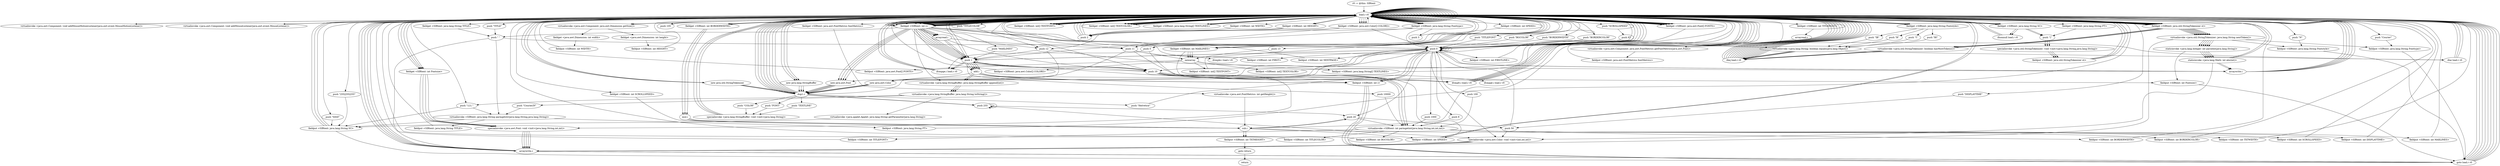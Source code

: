 digraph "" {
    "r0 := @this: SIRtext"
    "load.r r0"
    "r0 := @this: SIRtext"->"load.r r0";
    "load.r r0"->"load.r r0";
    "virtualinvoke <java.awt.Component: void addMouseMotionListener(java.awt.event.MouseMotionListener)>"
    "load.r r0"->"virtualinvoke <java.awt.Component: void addMouseMotionListener(java.awt.event.MouseMotionListener)>";
    "virtualinvoke <java.awt.Component: void addMouseMotionListener(java.awt.event.MouseMotionListener)>"->"load.r r0";
    "load.r r0"->"load.r r0";
    "virtualinvoke <java.awt.Component: void addMouseListener(java.awt.event.MouseListener)>"
    "load.r r0"->"virtualinvoke <java.awt.Component: void addMouseListener(java.awt.event.MouseListener)>";
    "virtualinvoke <java.awt.Component: void addMouseListener(java.awt.event.MouseListener)>"->"load.r r0";
    "push 0"
    "load.r r0"->"push 0";
    "fieldput <SIRtext: int FIRST>"
    "push 0"->"fieldput <SIRtext: int FIRST>";
    "fieldput <SIRtext: int FIRST>"->"load.r r0";
    "load.r r0"->"push 0";
    "fieldput <SIRtext: int NEXTPAGE>"
    "push 0"->"fieldput <SIRtext: int NEXTPAGE>";
    "fieldput <SIRtext: int NEXTPAGE>"->"load.r r0";
    "load.r r0"->"load.r r0";
    "virtualinvoke <java.awt.Component: java.awt.Dimension getSize()>"
    "load.r r0"->"virtualinvoke <java.awt.Component: java.awt.Dimension getSize()>";
    "fieldget <java.awt.Dimension: int width>"
    "virtualinvoke <java.awt.Component: java.awt.Dimension getSize()>"->"fieldget <java.awt.Dimension: int width>";
    "fieldput <SIRtext: int WIDTH>"
    "fieldget <java.awt.Dimension: int width>"->"fieldput <SIRtext: int WIDTH>";
    "fieldput <SIRtext: int WIDTH>"->"load.r r0";
    "load.r r0"->"load.r r0";
    "load.r r0"->"virtualinvoke <java.awt.Component: java.awt.Dimension getSize()>";
    "fieldget <java.awt.Dimension: int height>"
    "virtualinvoke <java.awt.Component: java.awt.Dimension getSize()>"->"fieldget <java.awt.Dimension: int height>";
    "fieldput <SIRtext: int HEIGHT>"
    "fieldget <java.awt.Dimension: int height>"->"fieldput <SIRtext: int HEIGHT>";
    "fieldput <SIRtext: int HEIGHT>"->"load.r r0";
    "push 11"
    "load.r r0"->"push 11";
    "newarray"
    "push 11"->"newarray";
    "fieldput <SIRtext: java.awt.Font[] FONTS>"
    "newarray"->"fieldput <SIRtext: java.awt.Font[] FONTS>";
    "fieldput <SIRtext: java.awt.Font[] FONTS>"->"load.r r0";
    "push 1"
    "load.r r0"->"push 1";
    "fieldput <SIRtext: int i>"
    "push 1"->"fieldput <SIRtext: int i>";
    "goto load.r r0"
    "fieldput <SIRtext: int i>"->"goto load.r r0";
    "goto load.r r0"->"load.r r0";
    "fieldget <SIRtext: int i>"
    "load.r r0"->"fieldget <SIRtext: int i>";
    "fieldget <SIRtext: int i>"->"push 11";
    "ifcmplt.i load.r r0"
    "push 11"->"ifcmplt.i load.r r0";
    "ifcmplt.i load.r r0"->"load.r r0";
    "fieldget <SIRtext: java.awt.Font[] FONTS>"
    "load.r r0"->"fieldget <SIRtext: java.awt.Font[] FONTS>";
    "fieldget <SIRtext: java.awt.Font[] FONTS>"->"push 0";
    "new java.awt.Font"
    "push 0"->"new java.awt.Font";
    "dup1.r"
    "new java.awt.Font"->"dup1.r";
    "push \"Helvetica\""
    "dup1.r"->"push \"Helvetica\"";
    "push \"Helvetica\""->"push 0";
    "push 10"
    "push 0"->"push 10";
    "specialinvoke <java.awt.Font: void <init>(java.lang.String,int,int)>"
    "push 10"->"specialinvoke <java.awt.Font: void <init>(java.lang.String,int,int)>";
    "arraywrite.r"
    "specialinvoke <java.awt.Font: void <init>(java.lang.String,int,int)>"->"arraywrite.r";
    "arraywrite.r"->"load.r r0";
    "push 13"
    "load.r r0"->"push 13";
    "push 13"->"newarray";
    "fieldput <SIRtext: java.awt.Color[] COLORS>"
    "newarray"->"fieldput <SIRtext: java.awt.Color[] COLORS>";
    "fieldput <SIRtext: java.awt.Color[] COLORS>"->"load.r r0";
    "load.r r0"->"push 0";
    "push 0"->"fieldput <SIRtext: int i>";
    "fieldput <SIRtext: int i>"->"goto load.r r0";
    "goto load.r r0"->"load.r r0";
    "load.r r0"->"fieldget <SIRtext: int i>";
    "fieldget <SIRtext: int i>"->"push 10";
    "push 10"->"ifcmplt.i load.r r0";
    "ifcmplt.i load.r r0"->"load.r r0";
    "fieldget <SIRtext: java.awt.Color[] COLORS>"
    "load.r r0"->"fieldget <SIRtext: java.awt.Color[] COLORS>";
    "fieldget <SIRtext: java.awt.Color[] COLORS>"->"push 0";
    "new java.awt.Color"
    "push 0"->"new java.awt.Color";
    "new java.awt.Color"->"dup1.r";
    "push 255"
    "dup1.r"->"push 255";
    "push 255"->"push 255";
    "push 255"->"push 255";
    "specialinvoke <java.awt.Color: void <init>(int,int,int)>"
    "push 255"->"specialinvoke <java.awt.Color: void <init>(int,int,int)>";
    "specialinvoke <java.awt.Color: void <init>(int,int,int)>"->"arraywrite.r";
    "arraywrite.r"->"load.r r0";
    "load.r r0"->"fieldget <SIRtext: java.awt.Color[] COLORS>";
    "fieldget <SIRtext: java.awt.Color[] COLORS>"->"push 11";
    "push 11"->"new java.awt.Color";
    "new java.awt.Color"->"dup1.r";
    "dup1.r"->"push 255";
    "push 20"
    "push 255"->"push 20";
    "push 50"
    "push 20"->"push 50";
    "push 50"->"specialinvoke <java.awt.Color: void <init>(int,int,int)>";
    "specialinvoke <java.awt.Color: void <init>(int,int,int)>"->"arraywrite.r";
    "arraywrite.r"->"load.r r0";
    "load.r r0"->"fieldget <SIRtext: java.awt.Color[] COLORS>";
    "push 12"
    "fieldget <SIRtext: java.awt.Color[] COLORS>"->"push 12";
    "push 12"->"new java.awt.Color";
    "new java.awt.Color"->"dup1.r";
    "dup1.r"->"push 0";
    "push 0"->"push 0";
    "push 0"->"push 0";
    "push 0"->"specialinvoke <java.awt.Color: void <init>(int,int,int)>";
    "specialinvoke <java.awt.Color: void <init>(int,int,int)>"->"arraywrite.r";
    "arraywrite.r"->"load.r r0";
    "load.r r0"->"load.r r0";
    "push \"TITLE\""
    "load.r r0"->"push \"TITLE\"";
    "push \" \""
    "push \"TITLE\""->"push \" \"";
    "virtualinvoke <SIRtext: java.lang.String parmgetstr(java.lang.String,java.lang.String)>"
    "push \" \""->"virtualinvoke <SIRtext: java.lang.String parmgetstr(java.lang.String,java.lang.String)>";
    "fieldput <SIRtext: java.lang.String TITLE>"
    "virtualinvoke <SIRtext: java.lang.String parmgetstr(java.lang.String,java.lang.String)>"->"fieldput <SIRtext: java.lang.String TITLE>";
    "fieldput <SIRtext: java.lang.String TITLE>"->"load.r r0";
    "load.r r0"->"load.r r0";
    "push \"TITLEFONT\""
    "load.r r0"->"push \"TITLEFONT\"";
    "push \"TITLEFONT\""->"push 0";
    "push 0"->"push 0";
    "push 9"
    "push 0"->"push 9";
    "virtualinvoke <SIRtext: int parmgetint(java.lang.String,int,int,int)>"
    "push 9"->"virtualinvoke <SIRtext: int parmgetint(java.lang.String,int,int,int)>";
    "fieldput <SIRtext: int TITLEFONT>"
    "virtualinvoke <SIRtext: int parmgetint(java.lang.String,int,int,int)>"->"fieldput <SIRtext: int TITLEFONT>";
    "fieldput <SIRtext: int TITLEFONT>"->"load.r r0";
    "load.r r0"->"load.r r0";
    "push \"TITLECOLOR\""
    "load.r r0"->"push \"TITLECOLOR\"";
    "push \"TITLECOLOR\""->"push 12";
    "push 12"->"push 1";
    "push 1"->"push 10";
    "push 10"->"virtualinvoke <SIRtext: int parmgetint(java.lang.String,int,int,int)>";
    "fieldput <SIRtext: int TITLECOLOR>"
    "virtualinvoke <SIRtext: int parmgetint(java.lang.String,int,int,int)>"->"fieldput <SIRtext: int TITLECOLOR>";
    "fieldput <SIRtext: int TITLECOLOR>"->"load.r r0";
    "load.r r0"->"load.r r0";
    "push \"BGCOLOR\""
    "load.r r0"->"push \"BGCOLOR\"";
    "push \"BGCOLOR\""->"push 0";
    "push 0"->"push 1";
    "push 1"->"push 10";
    "push 10"->"virtualinvoke <SIRtext: int parmgetint(java.lang.String,int,int,int)>";
    "fieldput <SIRtext: int BGCOLOR>"
    "virtualinvoke <SIRtext: int parmgetint(java.lang.String,int,int,int)>"->"fieldput <SIRtext: int BGCOLOR>";
    "fieldput <SIRtext: int BGCOLOR>"->"load.r r0";
    "load.r r0"->"load.r r0";
    "push \"BORDERWIDTH\""
    "load.r r0"->"push \"BORDERWIDTH\"";
    "push \"BORDERWIDTH\""->"push 0";
    "push 0"->"push 0";
    "push 0"->"push 20";
    "push 20"->"virtualinvoke <SIRtext: int parmgetint(java.lang.String,int,int,int)>";
    "fieldput <SIRtext: int BORDERWIDTH>"
    "virtualinvoke <SIRtext: int parmgetint(java.lang.String,int,int,int)>"->"fieldput <SIRtext: int BORDERWIDTH>";
    "fieldput <SIRtext: int BORDERWIDTH>"->"load.r r0";
    "load.r r0"->"load.r r0";
    "push \"BORDERCOLOR\""
    "load.r r0"->"push \"BORDERCOLOR\"";
    "push \"BORDERCOLOR\""->"push 0";
    "push 0"->"push 1";
    "push 1"->"push 10";
    "push 10"->"virtualinvoke <SIRtext: int parmgetint(java.lang.String,int,int,int)>";
    "fieldput <SIRtext: int BORDERCOLOR>"
    "virtualinvoke <SIRtext: int parmgetint(java.lang.String,int,int,int)>"->"fieldput <SIRtext: int BORDERCOLOR>";
    "fieldput <SIRtext: int BORDERCOLOR>"->"load.r r0";
    "load.r r0"->"load.r r0";
    "push \"SCROLLSPEED\""
    "load.r r0"->"push \"SCROLLSPEED\"";
    "push 97"
    "push \"SCROLLSPEED\""->"push 97";
    "push 97"->"push 0";
    "push 100"
    "push 0"->"push 100";
    "push 100"->"virtualinvoke <SIRtext: int parmgetint(java.lang.String,int,int,int)>";
    "fieldput <SIRtext: int SCROLLSPEED>"
    "virtualinvoke <SIRtext: int parmgetint(java.lang.String,int,int,int)>"->"fieldput <SIRtext: int SCROLLSPEED>";
    "fieldput <SIRtext: int SCROLLSPEED>"->"load.r r0";
    "load.r r0"->"load.r r0";
    "push \"DISPLAYTIME\""
    "load.r r0"->"push \"DISPLAYTIME\"";
    "push \"DISPLAYTIME\""->"push 50";
    "push 50"->"push 0";
    "push 1000"
    "push 0"->"push 1000";
    "push 1000"->"virtualinvoke <SIRtext: int parmgetint(java.lang.String,int,int,int)>";
    "fieldput <SIRtext: int DISPLAYTIME>"
    "virtualinvoke <SIRtext: int parmgetint(java.lang.String,int,int,int)>"->"fieldput <SIRtext: int DISPLAYTIME>";
    "fieldput <SIRtext: int DISPLAYTIME>"->"load.r r0";
    "load.r r0"->"load.r r0";
    "push \"MAXLINES\""
    "load.r r0"->"push \"MAXLINES\"";
    "push \"MAXLINES\""->"push 1";
    "push 1"->"push 1";
    "push 10000"
    "push 1"->"push 10000";
    "push 10000"->"virtualinvoke <SIRtext: int parmgetint(java.lang.String,int,int,int)>";
    "fieldput <SIRtext: int MAXLINES>"
    "virtualinvoke <SIRtext: int parmgetint(java.lang.String,int,int,int)>"->"fieldput <SIRtext: int MAXLINES>";
    "fieldput <SIRtext: int MAXLINES>"->"load.r r0";
    "push 105"
    "load.r r0"->"push 105";
    "push 105"->"load.r r0";
    "fieldget <SIRtext: int SCROLLSPEED>"
    "load.r r0"->"fieldget <SIRtext: int SCROLLSPEED>";
    "sub.i"
    "fieldget <SIRtext: int SCROLLSPEED>"->"sub.i";
    "fieldput <SIRtext: int SPEED>"
    "sub.i"->"fieldput <SIRtext: int SPEED>";
    "fieldput <SIRtext: int SPEED>"->"load.r r0";
    "fieldget <SIRtext: int SPEED>"
    "load.r r0"->"fieldget <SIRtext: int SPEED>";
    "push 5"
    "fieldget <SIRtext: int SPEED>"->"push 5";
    "ifcmpge.i load.r r0"
    "push 5"->"ifcmpge.i load.r r0";
    "ifcmpge.i load.r r0"->"load.r r0";
    "load.r r0"->"push 5";
    "push 5"->"fieldput <SIRtext: int SPEED>";
    "fieldput <SIRtext: int SPEED>"->"load.r r0";
    "load.r r0"->"load.r r0";
    "fieldget <SIRtext: int MAXLINES>"
    "load.r r0"->"fieldget <SIRtext: int MAXLINES>";
    "fieldget <SIRtext: int MAXLINES>"->"newarray";
    "fieldput <SIRtext: int[] TEXTFONT>"
    "newarray"->"fieldput <SIRtext: int[] TEXTFONT>";
    "fieldput <SIRtext: int[] TEXTFONT>"->"load.r r0";
    "load.r r0"->"load.r r0";
    "load.r r0"->"fieldget <SIRtext: int MAXLINES>";
    "fieldget <SIRtext: int MAXLINES>"->"newarray";
    "fieldput <SIRtext: int[] TEXTCOLOR>"
    "newarray"->"fieldput <SIRtext: int[] TEXTCOLOR>";
    "fieldput <SIRtext: int[] TEXTCOLOR>"->"load.r r0";
    "load.r r0"->"load.r r0";
    "load.r r0"->"fieldget <SIRtext: int MAXLINES>";
    "fieldget <SIRtext: int MAXLINES>"->"newarray";
    "fieldput <SIRtext: java.lang.String[] TEXTLINES>"
    "newarray"->"fieldput <SIRtext: java.lang.String[] TEXTLINES>";
    "fieldput <SIRtext: java.lang.String[] TEXTLINES>"->"load.r r0";
    "load.r r0"->"push 0";
    "push 0"->"fieldput <SIRtext: int i>";
    "fieldput <SIRtext: int i>"->"goto load.r r0";
    "goto load.r r0"->"load.r r0";
    "load.r r0"->"fieldget <SIRtext: int i>";
    "fieldget <SIRtext: int i>"->"load.r r0";
    "load.r r0"->"fieldget <SIRtext: int MAXLINES>";
    "fieldget <SIRtext: int MAXLINES>"->"ifcmplt.i load.r r0";
    "ifcmplt.i load.r r0"->"load.r r0";
    "load.r r0"->"push 0";
    "fieldput <SIRtext: int FIRSTLINE>"
    "push 0"->"fieldput <SIRtext: int FIRSTLINE>";
    "fieldput <SIRtext: int FIRSTLINE>"->"load.r r0";
    "load.r r0"->"load.r r0";
    "fieldget <SIRtext: int WIDTH>"
    "load.r r0"->"fieldget <SIRtext: int WIDTH>";
    "push 2"
    "fieldget <SIRtext: int WIDTH>"->"push 2";
    "push 2"->"load.r r0";
    "fieldget <SIRtext: int BORDERWIDTH>"
    "load.r r0"->"fieldget <SIRtext: int BORDERWIDTH>";
    "mul.i"
    "fieldget <SIRtext: int BORDERWIDTH>"->"mul.i";
    "mul.i"->"sub.i";
    "fieldput <SIRtext: int TXTWIDTH>"
    "sub.i"->"fieldput <SIRtext: int TXTWIDTH>";
    "fieldput <SIRtext: int TXTWIDTH>"->"load.r r0";
    "fieldget <SIRtext: java.lang.String TITLE>"
    "load.r r0"->"fieldget <SIRtext: java.lang.String TITLE>";
    "fieldget <SIRtext: java.lang.String TITLE>"->"push \" \"";
    "virtualinvoke <java.lang.String: boolean equals(java.lang.Object)>"
    "push \" \""->"virtualinvoke <java.lang.String: boolean equals(java.lang.Object)>";
    "ifeq load.r r0"
    "virtualinvoke <java.lang.String: boolean equals(java.lang.Object)>"->"ifeq load.r r0";
    "ifeq load.r r0"->"load.r r0";
    "load.r r0"->"load.r r0";
    "fieldget <SIRtext: int HEIGHT>"
    "load.r r0"->"fieldget <SIRtext: int HEIGHT>";
    "fieldget <SIRtext: int HEIGHT>"->"push 2";
    "push 2"->"load.r r0";
    "load.r r0"->"fieldget <SIRtext: int BORDERWIDTH>";
    "fieldget <SIRtext: int BORDERWIDTH>"->"mul.i";
    "mul.i"->"sub.i";
    "fieldput <SIRtext: int TXTHEIGHT>"
    "sub.i"->"fieldput <SIRtext: int TXTHEIGHT>";
    "goto return"
    "fieldput <SIRtext: int TXTHEIGHT>"->"goto return";
    "return"
    "goto return"->"return";
    "ifeq load.r r0"->"load.r r0";
    "load.r r0"->"load.r r0";
    "load.r r0"->"load.r r0";
    "load.r r0"->"fieldget <SIRtext: java.awt.Font[] FONTS>";
    "fieldget <SIRtext: java.awt.Font[] FONTS>"->"load.r r0";
    "fieldget <SIRtext: int TITLEFONT>"
    "load.r r0"->"fieldget <SIRtext: int TITLEFONT>";
    "arrayread.r"
    "fieldget <SIRtext: int TITLEFONT>"->"arrayread.r";
    "virtualinvoke <java.awt.Component: java.awt.FontMetrics getFontMetrics(java.awt.Font)>"
    "arrayread.r"->"virtualinvoke <java.awt.Component: java.awt.FontMetrics getFontMetrics(java.awt.Font)>";
    "fieldput <SIRtext: java.awt.FontMetrics fontMetrics>"
    "virtualinvoke <java.awt.Component: java.awt.FontMetrics getFontMetrics(java.awt.Font)>"->"fieldput <SIRtext: java.awt.FontMetrics fontMetrics>";
    "fieldput <SIRtext: java.awt.FontMetrics fontMetrics>"->"load.r r0";
    "load.r r0"->"load.r r0";
    "load.r r0"->"fieldget <SIRtext: int HEIGHT>";
    "fieldget <SIRtext: int HEIGHT>"->"push 2";
    "push 2"->"load.r r0";
    "load.r r0"->"fieldget <SIRtext: int BORDERWIDTH>";
    "fieldget <SIRtext: int BORDERWIDTH>"->"mul.i";
    "mul.i"->"sub.i";
    "sub.i"->"load.r r0";
    "fieldget <SIRtext: java.awt.FontMetrics fontMetrics>"
    "load.r r0"->"fieldget <SIRtext: java.awt.FontMetrics fontMetrics>";
    "virtualinvoke <java.awt.FontMetrics: int getHeight()>"
    "fieldget <SIRtext: java.awt.FontMetrics fontMetrics>"->"virtualinvoke <java.awt.FontMetrics: int getHeight()>";
    "virtualinvoke <java.awt.FontMetrics: int getHeight()>"->"sub.i";
    "sub.i"->"push 20";
    "push 20"->"sub.i";
    "sub.i"->"fieldput <SIRtext: int TXTHEIGHT>";
    "ifcmplt.i load.r r0"->"load.r r0";
    "load.r r0"->"load.r r0";
    "new java.lang.StringBuffer"
    "load.r r0"->"new java.lang.StringBuffer";
    "new java.lang.StringBuffer"->"dup1.r";
    "push \"TEXTLINE\""
    "dup1.r"->"push \"TEXTLINE\"";
    "specialinvoke <java.lang.StringBuffer: void <init>(java.lang.String)>"
    "push \"TEXTLINE\""->"specialinvoke <java.lang.StringBuffer: void <init>(java.lang.String)>";
    "specialinvoke <java.lang.StringBuffer: void <init>(java.lang.String)>"->"load.r r0";
    "load.r r0"->"fieldget <SIRtext: int i>";
    "fieldget <SIRtext: int i>"->"push 1";
    "add.i"
    "push 1"->"add.i";
    "virtualinvoke <java.lang.StringBuffer: java.lang.StringBuffer append(int)>"
    "add.i"->"virtualinvoke <java.lang.StringBuffer: java.lang.StringBuffer append(int)>";
    "virtualinvoke <java.lang.StringBuffer: java.lang.String toString()>"
    "virtualinvoke <java.lang.StringBuffer: java.lang.StringBuffer append(int)>"->"virtualinvoke <java.lang.StringBuffer: java.lang.String toString()>";
    "push \"1|1| \""
    "virtualinvoke <java.lang.StringBuffer: java.lang.String toString()>"->"push \"1|1| \"";
    "push \"1|1| \""->"virtualinvoke <SIRtext: java.lang.String parmgetstr(java.lang.String,java.lang.String)>";
    "fieldput <SIRtext: java.lang.String SC>"
    "virtualinvoke <SIRtext: java.lang.String parmgetstr(java.lang.String,java.lang.String)>"->"fieldput <SIRtext: java.lang.String SC>";
    "fieldput <SIRtext: java.lang.String SC>"->"load.r r0";
    "fieldget <SIRtext: java.lang.String SC>"
    "load.r r0"->"fieldget <SIRtext: java.lang.String SC>";
    "ifnonnull load.r r0"
    "fieldget <SIRtext: java.lang.String SC>"->"ifnonnull load.r r0";
    "ifnonnull load.r r0"->"load.r r0";
    "load.r r0"->"push \"1|1| \"";
    "push \"1|1| \""->"fieldput <SIRtext: java.lang.String SC>";
    "fieldput <SIRtext: java.lang.String SC>"->"load.r r0";
    "new java.util.StringTokenizer"
    "load.r r0"->"new java.util.StringTokenizer";
    "new java.util.StringTokenizer"->"dup1.r";
    "dup1.r"->"load.r r0";
    "load.r r0"->"fieldget <SIRtext: java.lang.String SC>";
    "push \"|\""
    "fieldget <SIRtext: java.lang.String SC>"->"push \"|\"";
    "specialinvoke <java.util.StringTokenizer: void <init>(java.lang.String,java.lang.String)>"
    "push \"|\""->"specialinvoke <java.util.StringTokenizer: void <init>(java.lang.String,java.lang.String)>";
    "fieldput <SIRtext: java.util.StringTokenizer st>"
    "specialinvoke <java.util.StringTokenizer: void <init>(java.lang.String,java.lang.String)>"->"fieldput <SIRtext: java.util.StringTokenizer st>";
    "fieldput <SIRtext: java.util.StringTokenizer st>"->"load.r r0";
    "fieldget <SIRtext: int[] TEXTFONT>"
    "load.r r0"->"fieldget <SIRtext: int[] TEXTFONT>";
    "fieldget <SIRtext: int[] TEXTFONT>"->"load.r r0";
    "load.r r0"->"fieldget <SIRtext: int i>";
    "fieldget <SIRtext: int i>"->"load.r r0";
    "fieldget <SIRtext: java.util.StringTokenizer st>"
    "load.r r0"->"fieldget <SIRtext: java.util.StringTokenizer st>";
    "virtualinvoke <java.util.StringTokenizer: java.lang.String nextToken()>"
    "fieldget <SIRtext: java.util.StringTokenizer st>"->"virtualinvoke <java.util.StringTokenizer: java.lang.String nextToken()>";
    "staticinvoke <java.lang.Integer: int parseInt(java.lang.String)>"
    "virtualinvoke <java.util.StringTokenizer: java.lang.String nextToken()>"->"staticinvoke <java.lang.Integer: int parseInt(java.lang.String)>";
    "staticinvoke <java.lang.Math: int abs(int)>"
    "staticinvoke <java.lang.Integer: int parseInt(java.lang.String)>"->"staticinvoke <java.lang.Math: int abs(int)>";
    "arraywrite.i"
    "staticinvoke <java.lang.Math: int abs(int)>"->"arraywrite.i";
    "arraywrite.i"->"load.r r0";
    "fieldget <SIRtext: int[] TEXTCOLOR>"
    "load.r r0"->"fieldget <SIRtext: int[] TEXTCOLOR>";
    "fieldget <SIRtext: int[] TEXTCOLOR>"->"load.r r0";
    "load.r r0"->"fieldget <SIRtext: int i>";
    "fieldget <SIRtext: int i>"->"load.r r0";
    "load.r r0"->"fieldget <SIRtext: java.util.StringTokenizer st>";
    "fieldget <SIRtext: java.util.StringTokenizer st>"->"virtualinvoke <java.util.StringTokenizer: java.lang.String nextToken()>";
    "virtualinvoke <java.util.StringTokenizer: java.lang.String nextToken()>"->"staticinvoke <java.lang.Integer: int parseInt(java.lang.String)>";
    "staticinvoke <java.lang.Integer: int parseInt(java.lang.String)>"->"staticinvoke <java.lang.Math: int abs(int)>";
    "staticinvoke <java.lang.Math: int abs(int)>"->"arraywrite.i";
    "arraywrite.i"->"load.r r0";
    "load.r r0"->"fieldget <SIRtext: java.util.StringTokenizer st>";
    "virtualinvoke <java.util.StringTokenizer: boolean hasMoreTokens()>"
    "fieldget <SIRtext: java.util.StringTokenizer st>"->"virtualinvoke <java.util.StringTokenizer: boolean hasMoreTokens()>";
    "virtualinvoke <java.util.StringTokenizer: boolean hasMoreTokens()>"->"ifeq load.r r0";
    "ifeq load.r r0"->"load.r r0";
    "fieldget <SIRtext: java.lang.String[] TEXTLINES>"
    "load.r r0"->"fieldget <SIRtext: java.lang.String[] TEXTLINES>";
    "fieldget <SIRtext: java.lang.String[] TEXTLINES>"->"load.r r0";
    "load.r r0"->"fieldget <SIRtext: int i>";
    "fieldget <SIRtext: int i>"->"load.r r0";
    "load.r r0"->"fieldget <SIRtext: java.util.StringTokenizer st>";
    "fieldget <SIRtext: java.util.StringTokenizer st>"->"virtualinvoke <java.util.StringTokenizer: java.lang.String nextToken()>";
    "virtualinvoke <java.util.StringTokenizer: java.lang.String nextToken()>"->"arraywrite.r";
    "arraywrite.r"->"goto load.r r0";
    "goto load.r r0"->"load.r r0";
    "load.r r0"->"fieldget <SIRtext: int[] TEXTCOLOR>";
    "fieldget <SIRtext: int[] TEXTCOLOR>"->"load.r r0";
    "load.r r0"->"fieldget <SIRtext: int i>";
    "arrayread.i"
    "fieldget <SIRtext: int i>"->"arrayread.i";
    "arrayread.i"->"push 11";
    "ifcmple.i load.r r0"
    "push 11"->"ifcmple.i load.r r0";
    "ifcmple.i load.r r0"->"load.r r0";
    "load.r r0"->"fieldget <SIRtext: int[] TEXTCOLOR>";
    "fieldget <SIRtext: int[] TEXTCOLOR>"->"load.r r0";
    "load.r r0"->"fieldget <SIRtext: int i>";
    "fieldget <SIRtext: int i>"->"push 12";
    "push 12"->"arraywrite.i";
    "arraywrite.i"->"load.r r0";
    "load.r r0"->"fieldget <SIRtext: int[] TEXTCOLOR>";
    "fieldget <SIRtext: int[] TEXTCOLOR>"->"load.r r0";
    "load.r r0"->"fieldget <SIRtext: int i>";
    "fieldget <SIRtext: int i>"->"arrayread.i";
    "arrayread.i"->"push 1";
    "push 1"->"ifcmpge.i load.r r0";
    "ifcmpge.i load.r r0"->"load.r r0";
    "load.r r0"->"fieldget <SIRtext: int[] TEXTCOLOR>";
    "fieldget <SIRtext: int[] TEXTCOLOR>"->"load.r r0";
    "load.r r0"->"fieldget <SIRtext: int i>";
    "fieldget <SIRtext: int i>"->"push 0";
    "push 0"->"arraywrite.i";
    "arraywrite.i"->"load.r r0";
    "load.r r0"->"fieldget <SIRtext: int[] TEXTFONT>";
    "fieldget <SIRtext: int[] TEXTFONT>"->"load.r r0";
    "load.r r0"->"fieldget <SIRtext: int i>";
    "fieldget <SIRtext: int i>"->"arrayread.i";
    "arrayread.i"->"push 10";
    "ifcmpgt.i load.r r0"
    "push 10"->"ifcmpgt.i load.r r0";
    "ifcmpgt.i load.r r0"->"load.r r0";
    "load.r r0"->"fieldget <SIRtext: int[] TEXTFONT>";
    "fieldget <SIRtext: int[] TEXTFONT>"->"load.r r0";
    "load.r r0"->"fieldget <SIRtext: int i>";
    "fieldget <SIRtext: int i>"->"arrayread.i";
    "arrayread.i"->"push 1";
    "push 1"->"ifcmpge.i load.r r0";
    "ifcmpge.i load.r r0"->"load.r r0";
    "load.r r0"->"fieldget <SIRtext: int[] TEXTFONT>";
    "fieldget <SIRtext: int[] TEXTFONT>"->"load.r r0";
    "load.r r0"->"fieldget <SIRtext: int i>";
    "fieldget <SIRtext: int i>"->"push 0";
    "push 0"->"arraywrite.i";
    "arraywrite.i"->"load.r r0";
    "load.r r0"->"load.r r0";
    "load.r r0"->"fieldget <SIRtext: int i>";
    "fieldget <SIRtext: int i>"->"push 1";
    "push 1"->"add.i";
    "add.i"->"fieldput <SIRtext: int i>";
    "ifeq load.r r0"->"load.r r0";
    "load.r r0"->"fieldget <SIRtext: java.lang.String[] TEXTLINES>";
    "fieldget <SIRtext: java.lang.String[] TEXTLINES>"->"load.r r0";
    "load.r r0"->"fieldget <SIRtext: int i>";
    "fieldget <SIRtext: int i>"->"push \" \"";
    "push \" \""->"arraywrite.r";
    "ifcmplt.i load.r r0"->"load.r r0";
    "load.r r0"->"load.r r0";
    "load.r r0"->"new java.lang.StringBuffer";
    "new java.lang.StringBuffer"->"dup1.r";
    "push \"COLOR\""
    "dup1.r"->"push \"COLOR\"";
    "push \"COLOR\""->"specialinvoke <java.lang.StringBuffer: void <init>(java.lang.String)>";
    "specialinvoke <java.lang.StringBuffer: void <init>(java.lang.String)>"->"load.r r0";
    "load.r r0"->"fieldget <SIRtext: int i>";
    "fieldget <SIRtext: int i>"->"push 1";
    "push 1"->"add.i";
    "add.i"->"virtualinvoke <java.lang.StringBuffer: java.lang.StringBuffer append(int)>";
    "virtualinvoke <java.lang.StringBuffer: java.lang.StringBuffer append(int)>"->"virtualinvoke <java.lang.StringBuffer: java.lang.String toString()>";
    "virtualinvoke <java.applet.Applet: java.lang.String getParameter(java.lang.String)>"
    "virtualinvoke <java.lang.StringBuffer: java.lang.String toString()>"->"virtualinvoke <java.applet.Applet: java.lang.String getParameter(java.lang.String)>";
    "virtualinvoke <java.applet.Applet: java.lang.String getParameter(java.lang.String)>"->"fieldput <SIRtext: java.lang.String SC>";
    "fieldput <SIRtext: java.lang.String SC>"->"load.r r0";
    "load.r r0"->"fieldget <SIRtext: java.lang.String SC>";
    "fieldget <SIRtext: java.lang.String SC>"->"ifnonnull load.r r0";
    "ifnonnull load.r r0"->"load.r r0";
    "load.r r0"->"fieldget <SIRtext: int i>";
    "ifne load.r r0"
    "fieldget <SIRtext: int i>"->"ifne load.r r0";
    "ifne load.r r0"->"load.r r0";
    "push \"0|0|0\""
    "load.r r0"->"push \"0|0|0\"";
    "push \"0|0|0\""->"fieldput <SIRtext: java.lang.String SC>";
    "fieldput <SIRtext: java.lang.String SC>"->"goto load.r r0";
    "goto load.r r0"->"load.r r0";
    "load.r r0"->"new java.util.StringTokenizer";
    "new java.util.StringTokenizer"->"dup1.r";
    "dup1.r"->"load.r r0";
    "load.r r0"->"fieldget <SIRtext: java.lang.String SC>";
    "fieldget <SIRtext: java.lang.String SC>"->"push \"|\"";
    "push \"|\""->"specialinvoke <java.util.StringTokenizer: void <init>(java.lang.String,java.lang.String)>";
    "specialinvoke <java.util.StringTokenizer: void <init>(java.lang.String,java.lang.String)>"->"fieldput <SIRtext: java.util.StringTokenizer st>";
    "fieldput <SIRtext: java.util.StringTokenizer st>"->"load.r r0";
    "load.r r0"->"fieldget <SIRtext: java.awt.Color[] COLORS>";
    "fieldget <SIRtext: java.awt.Color[] COLORS>"->"load.r r0";
    "load.r r0"->"fieldget <SIRtext: int i>";
    "fieldget <SIRtext: int i>"->"push 1";
    "push 1"->"add.i";
    "add.i"->"new java.awt.Color";
    "new java.awt.Color"->"dup1.r";
    "dup1.r"->"load.r r0";
    "load.r r0"->"fieldget <SIRtext: java.util.StringTokenizer st>";
    "fieldget <SIRtext: java.util.StringTokenizer st>"->"virtualinvoke <java.util.StringTokenizer: java.lang.String nextToken()>";
    "virtualinvoke <java.util.StringTokenizer: java.lang.String nextToken()>"->"staticinvoke <java.lang.Integer: int parseInt(java.lang.String)>";
    "staticinvoke <java.lang.Integer: int parseInt(java.lang.String)>"->"staticinvoke <java.lang.Math: int abs(int)>";
    "staticinvoke <java.lang.Math: int abs(int)>"->"load.r r0";
    "load.r r0"->"fieldget <SIRtext: java.util.StringTokenizer st>";
    "fieldget <SIRtext: java.util.StringTokenizer st>"->"virtualinvoke <java.util.StringTokenizer: java.lang.String nextToken()>";
    "virtualinvoke <java.util.StringTokenizer: java.lang.String nextToken()>"->"staticinvoke <java.lang.Integer: int parseInt(java.lang.String)>";
    "staticinvoke <java.lang.Integer: int parseInt(java.lang.String)>"->"staticinvoke <java.lang.Math: int abs(int)>";
    "staticinvoke <java.lang.Math: int abs(int)>"->"load.r r0";
    "load.r r0"->"fieldget <SIRtext: java.util.StringTokenizer st>";
    "fieldget <SIRtext: java.util.StringTokenizer st>"->"virtualinvoke <java.util.StringTokenizer: java.lang.String nextToken()>";
    "virtualinvoke <java.util.StringTokenizer: java.lang.String nextToken()>"->"staticinvoke <java.lang.Integer: int parseInt(java.lang.String)>";
    "staticinvoke <java.lang.Integer: int parseInt(java.lang.String)>"->"staticinvoke <java.lang.Math: int abs(int)>";
    "staticinvoke <java.lang.Math: int abs(int)>"->"specialinvoke <java.awt.Color: void <init>(int,int,int)>";
    "specialinvoke <java.awt.Color: void <init>(int,int,int)>"->"arraywrite.r";
    "arraywrite.r"->"load.r r0";
    "load.r r0"->"load.r r0";
    "load.r r0"->"fieldget <SIRtext: int i>";
    "fieldget <SIRtext: int i>"->"push 1";
    "push 1"->"add.i";
    "add.i"->"fieldput <SIRtext: int i>";
    "ifne load.r r0"->"load.r r0";
    "push \"255|255|255\""
    "load.r r0"->"push \"255|255|255\"";
    "push \"255|255|255\""->"fieldput <SIRtext: java.lang.String SC>";
    "ifcmplt.i load.r r0"->"load.r r0";
    "load.r r0"->"load.r r0";
    "load.r r0"->"new java.lang.StringBuffer";
    "new java.lang.StringBuffer"->"dup1.r";
    "push \"FONT\""
    "dup1.r"->"push \"FONT\"";
    "push \"FONT\""->"specialinvoke <java.lang.StringBuffer: void <init>(java.lang.String)>";
    "specialinvoke <java.lang.StringBuffer: void <init>(java.lang.String)>"->"load.r r0";
    "load.r r0"->"fieldget <SIRtext: int i>";
    "fieldget <SIRtext: int i>"->"virtualinvoke <java.lang.StringBuffer: java.lang.StringBuffer append(int)>";
    "virtualinvoke <java.lang.StringBuffer: java.lang.StringBuffer append(int)>"->"virtualinvoke <java.lang.StringBuffer: java.lang.String toString()>";
    "push \"Courier|N\""
    "virtualinvoke <java.lang.StringBuffer: java.lang.String toString()>"->"push \"Courier|N\"";
    "push \"Courier|N\""->"virtualinvoke <SIRtext: java.lang.String parmgetstr(java.lang.String,java.lang.String)>";
    "fieldput <SIRtext: java.lang.String FT>"
    "virtualinvoke <SIRtext: java.lang.String parmgetstr(java.lang.String,java.lang.String)>"->"fieldput <SIRtext: java.lang.String FT>";
    "fieldput <SIRtext: java.lang.String FT>"->"load.r r0";
    "load.r r0"->"new java.util.StringTokenizer";
    "new java.util.StringTokenizer"->"dup1.r";
    "dup1.r"->"load.r r0";
    "fieldget <SIRtext: java.lang.String FT>"
    "load.r r0"->"fieldget <SIRtext: java.lang.String FT>";
    "fieldget <SIRtext: java.lang.String FT>"->"push \"|\"";
    "push \"|\""->"specialinvoke <java.util.StringTokenizer: void <init>(java.lang.String,java.lang.String)>";
    "specialinvoke <java.util.StringTokenizer: void <init>(java.lang.String,java.lang.String)>"->"fieldput <SIRtext: java.util.StringTokenizer st>";
    "fieldput <SIRtext: java.util.StringTokenizer st>"->"load.r r0";
    "load.r r0"->"fieldget <SIRtext: java.util.StringTokenizer st>";
    "fieldget <SIRtext: java.util.StringTokenizer st>"->"virtualinvoke <java.util.StringTokenizer: boolean hasMoreTokens()>";
    "virtualinvoke <java.util.StringTokenizer: boolean hasMoreTokens()>"->"ifeq load.r r0";
    "ifeq load.r r0"->"load.r r0";
    "load.r r0"->"load.r r0";
    "load.r r0"->"fieldget <SIRtext: java.util.StringTokenizer st>";
    "fieldget <SIRtext: java.util.StringTokenizer st>"->"virtualinvoke <java.util.StringTokenizer: java.lang.String nextToken()>";
    "fieldput <SIRtext: java.lang.String Fonttype>"
    "virtualinvoke <java.util.StringTokenizer: java.lang.String nextToken()>"->"fieldput <SIRtext: java.lang.String Fonttype>";
    "fieldput <SIRtext: java.lang.String Fonttype>"->"goto load.r r0";
    "goto load.r r0"->"load.r r0";
    "load.r r0"->"fieldget <SIRtext: java.util.StringTokenizer st>";
    "fieldget <SIRtext: java.util.StringTokenizer st>"->"virtualinvoke <java.util.StringTokenizer: boolean hasMoreTokens()>";
    "virtualinvoke <java.util.StringTokenizer: boolean hasMoreTokens()>"->"ifeq load.r r0";
    "ifeq load.r r0"->"load.r r0";
    "load.r r0"->"load.r r0";
    "load.r r0"->"fieldget <SIRtext: java.util.StringTokenizer st>";
    "fieldget <SIRtext: java.util.StringTokenizer st>"->"virtualinvoke <java.util.StringTokenizer: java.lang.String nextToken()>";
    "fieldput <SIRtext: java.lang.String Fontstyle>"
    "virtualinvoke <java.util.StringTokenizer: java.lang.String nextToken()>"->"fieldput <SIRtext: java.lang.String Fontstyle>";
    "fieldput <SIRtext: java.lang.String Fontstyle>"->"goto load.r r0";
    "goto load.r r0"->"load.r r0";
    "load.r r0"->"fieldget <SIRtext: java.util.StringTokenizer st>";
    "fieldget <SIRtext: java.util.StringTokenizer st>"->"virtualinvoke <java.util.StringTokenizer: boolean hasMoreTokens()>";
    "virtualinvoke <java.util.StringTokenizer: boolean hasMoreTokens()>"->"ifeq load.r r0";
    "ifeq load.r r0"->"load.r r0";
    "load.r r0"->"load.r r0";
    "load.r r0"->"fieldget <SIRtext: java.util.StringTokenizer st>";
    "fieldget <SIRtext: java.util.StringTokenizer st>"->"virtualinvoke <java.util.StringTokenizer: java.lang.String nextToken()>";
    "virtualinvoke <java.util.StringTokenizer: java.lang.String nextToken()>"->"staticinvoke <java.lang.Integer: int parseInt(java.lang.String)>";
    "fieldput <SIRtext: int Fontsize>"
    "staticinvoke <java.lang.Integer: int parseInt(java.lang.String)>"->"fieldput <SIRtext: int Fontsize>";
    "fieldput <SIRtext: int Fontsize>"->"goto load.r r0";
    "goto load.r r0"->"load.r r0";
    "fieldget <SIRtext: java.lang.String Fontstyle>"
    "load.r r0"->"fieldget <SIRtext: java.lang.String Fontstyle>";
    "push \"B\""
    "fieldget <SIRtext: java.lang.String Fontstyle>"->"push \"B\"";
    "push \"B\""->"virtualinvoke <java.lang.String: boolean equals(java.lang.Object)>";
    "virtualinvoke <java.lang.String: boolean equals(java.lang.Object)>"->"ifeq load.r r0";
    "ifeq load.r r0"->"load.r r0";
    "load.r r0"->"fieldget <SIRtext: java.awt.Font[] FONTS>";
    "fieldget <SIRtext: java.awt.Font[] FONTS>"->"load.r r0";
    "load.r r0"->"fieldget <SIRtext: int i>";
    "fieldget <SIRtext: int i>"->"new java.awt.Font";
    "new java.awt.Font"->"dup1.r";
    "dup1.r"->"load.r r0";
    "fieldget <SIRtext: java.lang.String Fonttype>"
    "load.r r0"->"fieldget <SIRtext: java.lang.String Fonttype>";
    "fieldget <SIRtext: java.lang.String Fonttype>"->"push 1";
    "push 1"->"load.r r0";
    "fieldget <SIRtext: int Fontsize>"
    "load.r r0"->"fieldget <SIRtext: int Fontsize>";
    "fieldget <SIRtext: int Fontsize>"->"specialinvoke <java.awt.Font: void <init>(java.lang.String,int,int)>";
    "specialinvoke <java.awt.Font: void <init>(java.lang.String,int,int)>"->"arraywrite.r";
    "arraywrite.r"->"goto load.r r0";
    "goto load.r r0"->"load.r r0";
    "load.r r0"->"load.r r0";
    "load.r r0"->"fieldget <SIRtext: int i>";
    "fieldget <SIRtext: int i>"->"push 1";
    "push 1"->"add.i";
    "add.i"->"fieldput <SIRtext: int i>";
    "ifeq load.r r0"->"load.r r0";
    "load.r r0"->"fieldget <SIRtext: java.lang.String Fontstyle>";
    "push \"I\""
    "fieldget <SIRtext: java.lang.String Fontstyle>"->"push \"I\"";
    "push \"I\""->"virtualinvoke <java.lang.String: boolean equals(java.lang.Object)>";
    "virtualinvoke <java.lang.String: boolean equals(java.lang.Object)>"->"ifeq load.r r0";
    "ifeq load.r r0"->"load.r r0";
    "load.r r0"->"fieldget <SIRtext: java.awt.Font[] FONTS>";
    "fieldget <SIRtext: java.awt.Font[] FONTS>"->"load.r r0";
    "load.r r0"->"fieldget <SIRtext: int i>";
    "fieldget <SIRtext: int i>"->"new java.awt.Font";
    "new java.awt.Font"->"dup1.r";
    "dup1.r"->"load.r r0";
    "load.r r0"->"fieldget <SIRtext: java.lang.String Fonttype>";
    "fieldget <SIRtext: java.lang.String Fonttype>"->"push 2";
    "push 2"->"load.r r0";
    "load.r r0"->"fieldget <SIRtext: int Fontsize>";
    "fieldget <SIRtext: int Fontsize>"->"specialinvoke <java.awt.Font: void <init>(java.lang.String,int,int)>";
    "specialinvoke <java.awt.Font: void <init>(java.lang.String,int,int)>"->"arraywrite.r";
    "arraywrite.r"->"goto load.r r0";
    "ifeq load.r r0"->"load.r r0";
    "load.r r0"->"fieldget <SIRtext: java.lang.String Fontstyle>";
    "push \"BI\""
    "fieldget <SIRtext: java.lang.String Fontstyle>"->"push \"BI\"";
    "push \"BI\""->"virtualinvoke <java.lang.String: boolean equals(java.lang.Object)>";
    "virtualinvoke <java.lang.String: boolean equals(java.lang.Object)>"->"ifne load.r r0";
    "ifne load.r r0"->"load.r r0";
    "load.r r0"->"fieldget <SIRtext: java.lang.String Fontstyle>";
    "push \"IB\""
    "fieldget <SIRtext: java.lang.String Fontstyle>"->"push \"IB\"";
    "push \"IB\""->"virtualinvoke <java.lang.String: boolean equals(java.lang.Object)>";
    "virtualinvoke <java.lang.String: boolean equals(java.lang.Object)>"->"ifeq load.r r0";
    "ifeq load.r r0"->"load.r r0";
    "load.r r0"->"fieldget <SIRtext: java.awt.Font[] FONTS>";
    "fieldget <SIRtext: java.awt.Font[] FONTS>"->"load.r r0";
    "load.r r0"->"fieldget <SIRtext: int i>";
    "fieldget <SIRtext: int i>"->"new java.awt.Font";
    "new java.awt.Font"->"dup1.r";
    "dup1.r"->"load.r r0";
    "load.r r0"->"fieldget <SIRtext: java.lang.String Fonttype>";
    "push 3"
    "fieldget <SIRtext: java.lang.String Fonttype>"->"push 3";
    "push 3"->"load.r r0";
    "load.r r0"->"fieldget <SIRtext: int Fontsize>";
    "fieldget <SIRtext: int Fontsize>"->"specialinvoke <java.awt.Font: void <init>(java.lang.String,int,int)>";
    "specialinvoke <java.awt.Font: void <init>(java.lang.String,int,int)>"->"arraywrite.r";
    "arraywrite.r"->"goto load.r r0";
    "ifeq load.r r0"->"load.r r0";
    "load.r r0"->"fieldget <SIRtext: java.awt.Font[] FONTS>";
    "fieldget <SIRtext: java.awt.Font[] FONTS>"->"load.r r0";
    "load.r r0"->"fieldget <SIRtext: int i>";
    "fieldget <SIRtext: int i>"->"new java.awt.Font";
    "new java.awt.Font"->"dup1.r";
    "dup1.r"->"load.r r0";
    "load.r r0"->"fieldget <SIRtext: java.lang.String Fonttype>";
    "fieldget <SIRtext: java.lang.String Fonttype>"->"push 0";
    "push 0"->"load.r r0";
    "load.r r0"->"fieldget <SIRtext: int Fontsize>";
    "fieldget <SIRtext: int Fontsize>"->"specialinvoke <java.awt.Font: void <init>(java.lang.String,int,int)>";
    "specialinvoke <java.awt.Font: void <init>(java.lang.String,int,int)>"->"arraywrite.r";
    "ifeq load.r r0"->"load.r r0";
    "load.r r0"->"push 10";
    "push 10"->"fieldput <SIRtext: int Fontsize>";
    "ifeq load.r r0"->"load.r r0";
    "push \"N\""
    "load.r r0"->"push \"N\"";
    "push \"N\""->"fieldput <SIRtext: java.lang.String Fontstyle>";
    "ifeq load.r r0"->"load.r r0";
    "push \"Courier\""
    "load.r r0"->"push \"Courier\"";
    "push \"Courier\""->"fieldput <SIRtext: java.lang.String Fonttype>";
}
